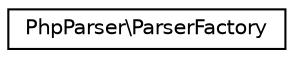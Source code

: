 digraph "Graphical Class Hierarchy"
{
  edge [fontname="Helvetica",fontsize="10",labelfontname="Helvetica",labelfontsize="10"];
  node [fontname="Helvetica",fontsize="10",shape=record];
  rankdir="LR";
  Node0 [label="PhpParser\\ParserFactory",height=0.2,width=0.4,color="black", fillcolor="white", style="filled",URL="$classPhpParser_1_1ParserFactory.html"];
}
